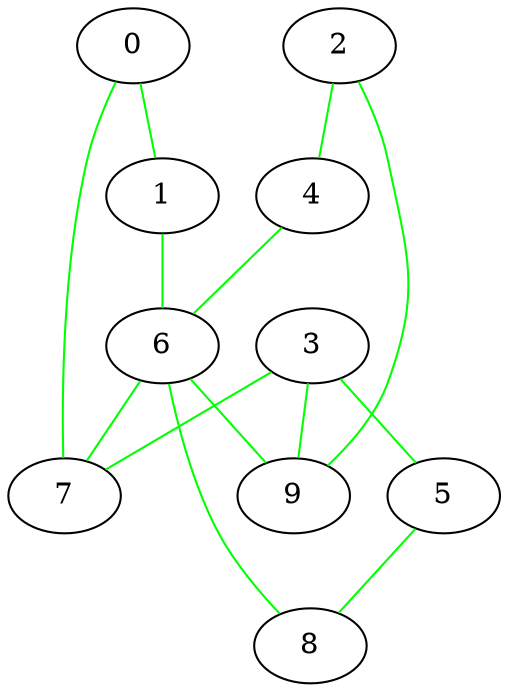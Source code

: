 graph one
{
0 -- 1 [color = green];
0 -- 7 [color = green];
1 -- 6 [color = green];
2 -- 4 [color = green];
2 -- 9 [color = green];
3 -- 5 [color = green];
3 -- 7 [color = green];
3 -- 9 [color = green];
4 -- 6 [color = green];
5 -- 8 [color = green];
6 -- 7 [color = green];
6 -- 8 [color = green];
6 -- 9 [color = green];
}
